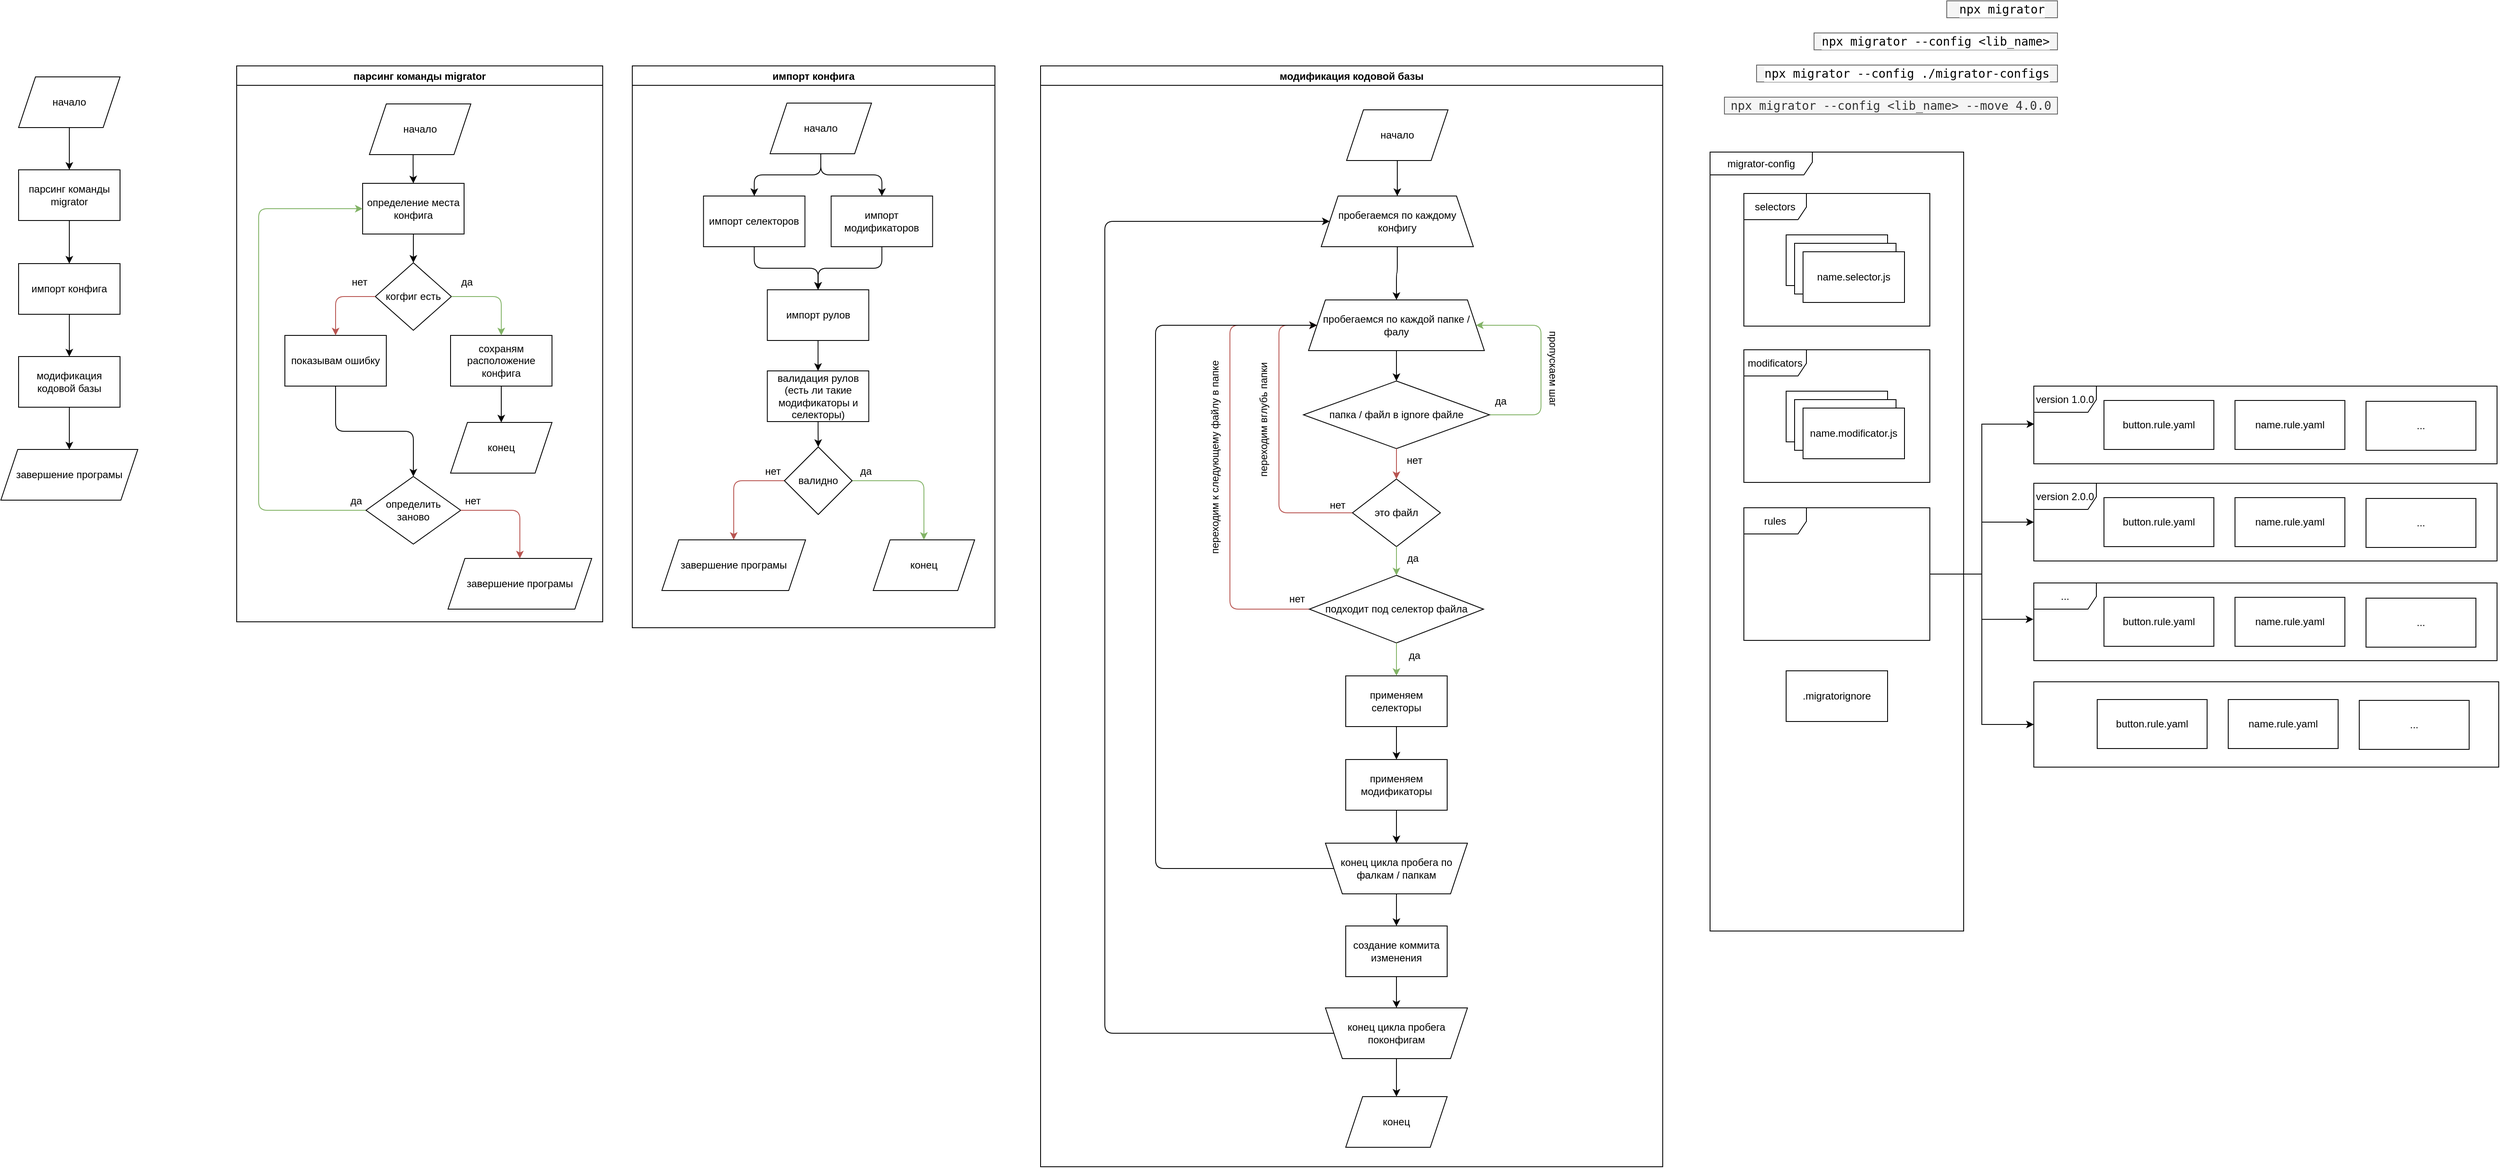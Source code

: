 <mxfile>
    <diagram id="eoj9MSnaxErYWUOsbj-o" name="Страница 1">
        <mxGraphModel dx="4231" dy="1509" grid="0" gridSize="10" guides="1" tooltips="1" connect="1" arrows="1" fold="1" page="0" pageScale="1" pageWidth="827" pageHeight="1169" math="0" shadow="0">
            <root>
                <mxCell id="0"/>
                <mxCell id="1" parent="0"/>
                <mxCell id="PYiMBZbeEy-rtbewGdzI-21" value="migrator-config" style="shape=umlFrame;whiteSpace=wrap;html=1;width=121;height=27;" parent="1" vertex="1">
                    <mxGeometry x="507" y="471" width="300" height="922" as="geometry"/>
                </mxCell>
                <mxCell id="3" value="" style="group" parent="1" vertex="1" connectable="0">
                    <mxGeometry x="547" y="520" width="220" height="157" as="geometry"/>
                </mxCell>
                <mxCell id="PYiMBZbeEy-rtbewGdzI-22" value="selectors" style="shape=umlFrame;whiteSpace=wrap;html=1;width=74;height=31;" parent="3" vertex="1">
                    <mxGeometry width="220" height="157" as="geometry"/>
                </mxCell>
                <mxCell id="2" value="" style="group" parent="3" vertex="1" connectable="0">
                    <mxGeometry x="50" y="49" width="140" height="80" as="geometry"/>
                </mxCell>
                <mxCell id="PYiMBZbeEy-rtbewGdzI-23" value="name.selector.js" style="rounded=0;whiteSpace=wrap;html=1;" parent="2" vertex="1">
                    <mxGeometry width="120" height="60" as="geometry"/>
                </mxCell>
                <mxCell id="PYiMBZbeEy-rtbewGdzI-24" value="name.selector.js" style="rounded=0;whiteSpace=wrap;html=1;" parent="2" vertex="1">
                    <mxGeometry x="10" y="10" width="120" height="60" as="geometry"/>
                </mxCell>
                <mxCell id="PYiMBZbeEy-rtbewGdzI-25" value="name.selector.js" style="rounded=0;whiteSpace=wrap;html=1;" parent="2" vertex="1">
                    <mxGeometry x="20" y="20" width="120" height="60" as="geometry"/>
                </mxCell>
                <mxCell id="5" value="" style="group" parent="1" vertex="1" connectable="0">
                    <mxGeometry x="547" y="705" width="220" height="157" as="geometry"/>
                </mxCell>
                <mxCell id="PYiMBZbeEy-rtbewGdzI-26" value="modificators" style="shape=umlFrame;whiteSpace=wrap;html=1;width=74;height=31;" parent="5" vertex="1">
                    <mxGeometry width="220" height="157" as="geometry"/>
                </mxCell>
                <mxCell id="4" value="" style="group" parent="5" vertex="1" connectable="0">
                    <mxGeometry x="50" y="49" width="140" height="80" as="geometry"/>
                </mxCell>
                <mxCell id="PYiMBZbeEy-rtbewGdzI-27" value="name.rules.js" style="rounded=0;whiteSpace=wrap;html=1;" parent="4" vertex="1">
                    <mxGeometry width="120" height="60" as="geometry"/>
                </mxCell>
                <mxCell id="PYiMBZbeEy-rtbewGdzI-28" value="name.rules.js" style="rounded=0;whiteSpace=wrap;html=1;" parent="4" vertex="1">
                    <mxGeometry x="10" y="10" width="120" height="60" as="geometry"/>
                </mxCell>
                <mxCell id="PYiMBZbeEy-rtbewGdzI-29" value="name.modificator.js" style="rounded=0;whiteSpace=wrap;html=1;" parent="4" vertex="1">
                    <mxGeometry x="20" y="20" width="120" height="60" as="geometry"/>
                </mxCell>
                <mxCell id="6" value="" style="group" parent="1" vertex="1" connectable="0">
                    <mxGeometry x="547" y="892" width="220" height="157" as="geometry"/>
                </mxCell>
                <mxCell id="7" value="rules" style="shape=umlFrame;whiteSpace=wrap;html=1;width=74;height=31;" parent="6" vertex="1">
                    <mxGeometry width="220" height="157" as="geometry"/>
                </mxCell>
                <mxCell id="18" value=".migratorignore" style="rounded=0;whiteSpace=wrap;html=1;" parent="1" vertex="1">
                    <mxGeometry x="597" y="1085" width="120" height="60" as="geometry"/>
                </mxCell>
                <mxCell id="19" value="&lt;meta charset=&quot;utf-8&quot;&gt;&lt;div style=&quot;color: rgb(0, 0, 0); background-color: rgb(255, 255, 255); font-family: &amp;quot;droid sans mono&amp;quot;, monospace, monospace, &amp;quot;droid sans fallback&amp;quot;; font-weight: normal; font-size: 14px; line-height: 19px;&quot;&gt;&lt;div&gt;&lt;span style=&quot;color: #000000&quot;&gt;npx migrator --config &amp;lt;lib_name&amp;gt;&lt;/span&gt;&lt;/div&gt;&lt;/div&gt;" style="text;html=1;strokeColor=#666666;fillColor=#f5f5f5;align=center;verticalAlign=middle;whiteSpace=wrap;rounded=0;fontColor=#333333;" parent="1" vertex="1">
                    <mxGeometry x="630" y="330" width="288" height="20" as="geometry"/>
                </mxCell>
                <mxCell id="20" value="&lt;div style=&quot;font-family: &amp;#34;droid sans mono&amp;#34; , monospace , monospace , &amp;#34;droid sans fallback&amp;#34; ; font-size: 14px ; line-height: 19px&quot;&gt;npx migrator --config &amp;lt;lib_name&amp;gt; --move 4.0.0&lt;/div&gt;" style="text;html=1;strokeColor=#666666;fillColor=#f5f5f5;align=center;verticalAlign=middle;whiteSpace=wrap;rounded=0;fontColor=#333333;" parent="1" vertex="1">
                    <mxGeometry x="524" y="406" width="394" height="20" as="geometry"/>
                </mxCell>
                <mxCell id="21" value="&lt;meta charset=&quot;utf-8&quot;&gt;&lt;div style=&quot;color: rgb(0, 0, 0); background-color: rgb(255, 255, 255); font-family: &amp;quot;droid sans mono&amp;quot;, monospace, monospace, &amp;quot;droid sans fallback&amp;quot;; font-weight: normal; font-size: 14px; line-height: 19px;&quot;&gt;&lt;div&gt;&lt;span style=&quot;color: #000000&quot;&gt;npx migrator --config ./migrator-configs&lt;/span&gt;&lt;/div&gt;&lt;/div&gt;" style="text;html=1;strokeColor=#666666;fillColor=#f5f5f5;align=center;verticalAlign=middle;whiteSpace=wrap;rounded=0;fontColor=#333333;" parent="1" vertex="1">
                    <mxGeometry x="562" y="368" width="356" height="20" as="geometry"/>
                </mxCell>
                <mxCell id="22" value="&lt;div style=&quot;color: rgb(0 , 0 , 0) ; background-color: rgb(255 , 255 , 255) ; font-family: &amp;#34;droid sans mono&amp;#34; , monospace , monospace , &amp;#34;droid sans fallback&amp;#34; ; font-weight: normal ; font-size: 14px ; line-height: 19px&quot;&gt;&lt;div&gt;&lt;span style=&quot;color: #000000&quot;&gt;npx migrator&lt;/span&gt;&lt;/div&gt;&lt;/div&gt;" style="text;html=1;strokeColor=#666666;fillColor=#f5f5f5;align=center;verticalAlign=middle;whiteSpace=wrap;rounded=0;fontColor=#333333;" parent="1" vertex="1">
                    <mxGeometry x="787" y="292" width="131" height="20" as="geometry"/>
                </mxCell>
                <mxCell id="56" value="version 1.0.0" style="shape=umlFrame;whiteSpace=wrap;html=1;width=74;height=31;" parent="1" vertex="1">
                    <mxGeometry x="890" y="748" width="548" height="92" as="geometry"/>
                </mxCell>
                <mxCell id="70" value="..." style="rounded=0;whiteSpace=wrap;html=1;" parent="1" vertex="1">
                    <mxGeometry x="1283" y="766" width="130" height="58" as="geometry"/>
                </mxCell>
                <mxCell id="66" value="name.rule.yaml" style="rounded=0;whiteSpace=wrap;html=1;" parent="1" vertex="1">
                    <mxGeometry x="1128" y="765" width="130" height="58" as="geometry"/>
                </mxCell>
                <mxCell id="11" value="button.rule.yaml" style="rounded=0;whiteSpace=wrap;html=1;" parent="1" vertex="1">
                    <mxGeometry x="973" y="765" width="130" height="58" as="geometry"/>
                </mxCell>
                <mxCell id="72" value="version 2.0.0" style="shape=umlFrame;whiteSpace=wrap;html=1;width=74;height=31;" parent="1" vertex="1">
                    <mxGeometry x="890" y="863" width="548" height="92" as="geometry"/>
                </mxCell>
                <mxCell id="73" value="..." style="rounded=0;whiteSpace=wrap;html=1;" parent="1" vertex="1">
                    <mxGeometry x="1283" y="881" width="130" height="58" as="geometry"/>
                </mxCell>
                <mxCell id="74" value="name.rule.yaml" style="rounded=0;whiteSpace=wrap;html=1;" parent="1" vertex="1">
                    <mxGeometry x="1128" y="880" width="130" height="58" as="geometry"/>
                </mxCell>
                <mxCell id="75" value="button.rule.yaml" style="rounded=0;whiteSpace=wrap;html=1;" parent="1" vertex="1">
                    <mxGeometry x="973" y="880" width="130" height="58" as="geometry"/>
                </mxCell>
                <mxCell id="76" style="edgeStyle=orthogonalEdgeStyle;rounded=0;orthogonalLoop=1;jettySize=auto;html=1;" parent="1" source="7" target="72" edge="1">
                    <mxGeometry relative="1" as="geometry"/>
                </mxCell>
                <mxCell id="77" value="..." style="shape=umlFrame;whiteSpace=wrap;html=1;width=74;height=31;" parent="1" vertex="1">
                    <mxGeometry x="890" y="981" width="548" height="92" as="geometry"/>
                </mxCell>
                <mxCell id="78" value="..." style="rounded=0;whiteSpace=wrap;html=1;" parent="1" vertex="1">
                    <mxGeometry x="1283" y="999" width="130" height="58" as="geometry"/>
                </mxCell>
                <mxCell id="79" value="name.rule.yaml" style="rounded=0;whiteSpace=wrap;html=1;" parent="1" vertex="1">
                    <mxGeometry x="1128" y="998" width="130" height="58" as="geometry"/>
                </mxCell>
                <mxCell id="80" value="button.rule.yaml" style="rounded=0;whiteSpace=wrap;html=1;" parent="1" vertex="1">
                    <mxGeometry x="973" y="998" width="130" height="58" as="geometry"/>
                </mxCell>
                <mxCell id="81" style="edgeStyle=orthogonalEdgeStyle;rounded=0;orthogonalLoop=1;jettySize=auto;html=1;entryX=-0.001;entryY=0.468;entryDx=0;entryDy=0;entryPerimeter=0;" parent="1" source="7" target="77" edge="1">
                    <mxGeometry relative="1" as="geometry"/>
                </mxCell>
                <mxCell id="82" value="" style="whiteSpace=wrap;html=1;" parent="1" vertex="1">
                    <mxGeometry x="890" y="1098" width="550" height="101" as="geometry"/>
                </mxCell>
                <mxCell id="83" value="button.rule.yaml" style="rounded=0;whiteSpace=wrap;html=1;" parent="1" vertex="1">
                    <mxGeometry x="965" y="1119" width="130" height="58" as="geometry"/>
                </mxCell>
                <mxCell id="84" value="name.rule.yaml" style="rounded=0;whiteSpace=wrap;html=1;" parent="1" vertex="1">
                    <mxGeometry x="1120" y="1119" width="130" height="58" as="geometry"/>
                </mxCell>
                <mxCell id="85" value="..." style="rounded=0;whiteSpace=wrap;html=1;" parent="1" vertex="1">
                    <mxGeometry x="1275" y="1120" width="130" height="58" as="geometry"/>
                </mxCell>
                <mxCell id="86" style="edgeStyle=orthogonalEdgeStyle;rounded=0;orthogonalLoop=1;jettySize=auto;html=1;entryX=0;entryY=0.5;entryDx=0;entryDy=0;" parent="1" source="7" target="82" edge="1">
                    <mxGeometry relative="1" as="geometry"/>
                </mxCell>
                <mxCell id="87" style="edgeStyle=orthogonalEdgeStyle;rounded=0;orthogonalLoop=1;jettySize=auto;html=1;entryX=0.001;entryY=0.489;entryDx=0;entryDy=0;entryPerimeter=0;" parent="1" source="7" target="56" edge="1">
                    <mxGeometry relative="1" as="geometry"/>
                </mxCell>
                <mxCell id="125" value="" style="edgeStyle=orthogonalEdgeStyle;html=1;exitX=0.5;exitY=1;exitDx=0;exitDy=0;" edge="1" parent="1" source="205" target="144">
                    <mxGeometry relative="1" as="geometry">
                        <mxPoint x="-1434" y="434" as="sourcePoint"/>
                    </mxGeometry>
                </mxCell>
                <mxCell id="301" style="edgeStyle=orthogonalEdgeStyle;html=1;exitX=0.5;exitY=1;exitDx=0;exitDy=0;entryX=0.5;entryY=0;entryDx=0;entryDy=0;" edge="1" parent="1" source="130" target="151">
                    <mxGeometry relative="1" as="geometry"/>
                </mxCell>
                <mxCell id="130" value="импорт конфига" style="rounded=0;whiteSpace=wrap;html=1;" vertex="1" parent="1">
                    <mxGeometry x="-1494" y="603" width="120" height="60" as="geometry"/>
                </mxCell>
                <mxCell id="142" value="" style="edgeStyle=orthogonalEdgeStyle;html=1;" edge="1" parent="1" source="144" target="130">
                    <mxGeometry relative="1" as="geometry"/>
                </mxCell>
                <mxCell id="144" value="парсинг команды migrator" style="rounded=0;whiteSpace=wrap;html=1;" vertex="1" parent="1">
                    <mxGeometry x="-1494" y="492" width="120" height="60" as="geometry"/>
                </mxCell>
                <mxCell id="154" value="" style="edgeStyle=orthogonalEdgeStyle;html=1;entryX=0.5;entryY=0;entryDx=0;entryDy=0;" edge="1" parent="1" source="151" target="206">
                    <mxGeometry relative="1" as="geometry">
                        <mxPoint x="-1434" y="823" as="targetPoint"/>
                    </mxGeometry>
                </mxCell>
                <mxCell id="151" value="модификация кодовой базы" style="rounded=0;whiteSpace=wrap;html=1;" vertex="1" parent="1">
                    <mxGeometry x="-1494" y="713" width="120" height="60" as="geometry"/>
                </mxCell>
                <mxCell id="169" value="импорт конфига" style="swimlane;startSize=23;" vertex="1" parent="1">
                    <mxGeometry x="-768" y="369" width="429" height="665" as="geometry"/>
                </mxCell>
                <mxCell id="165" style="edgeStyle=orthogonalEdgeStyle;html=1;exitX=0.5;exitY=1;exitDx=0;exitDy=0;entryX=0.5;entryY=0;entryDx=0;entryDy=0;" edge="1" parent="169" source="166" target="161">
                    <mxGeometry relative="1" as="geometry"/>
                </mxCell>
                <mxCell id="166" value="импорт модификаторов" style="rounded=0;whiteSpace=wrap;html=1;" vertex="1" parent="169">
                    <mxGeometry x="235.25" y="154" width="120" height="60" as="geometry"/>
                </mxCell>
                <mxCell id="158" style="edgeStyle=orthogonalEdgeStyle;html=1;exitX=0.5;exitY=1;exitDx=0;exitDy=0;entryX=0.5;entryY=0;entryDx=0;entryDy=0;" edge="1" parent="169" source="202" target="166">
                    <mxGeometry relative="1" as="geometry">
                        <mxPoint x="219.75" y="109" as="sourcePoint"/>
                    </mxGeometry>
                </mxCell>
                <mxCell id="167" style="edgeStyle=orthogonalEdgeStyle;html=1;exitX=0.5;exitY=1;exitDx=0;exitDy=0;" edge="1" parent="169" source="168" target="161">
                    <mxGeometry relative="1" as="geometry"/>
                </mxCell>
                <mxCell id="168" value="импорт селекторов" style="rounded=0;whiteSpace=wrap;html=1;" vertex="1" parent="169">
                    <mxGeometry x="84.25" y="154" width="120" height="60" as="geometry"/>
                </mxCell>
                <mxCell id="157" style="edgeStyle=orthogonalEdgeStyle;html=1;exitX=0.5;exitY=1;exitDx=0;exitDy=0;" edge="1" parent="169" source="202" target="168">
                    <mxGeometry relative="1" as="geometry">
                        <mxPoint x="219.75" y="109" as="sourcePoint"/>
                    </mxGeometry>
                </mxCell>
                <mxCell id="202" value="начало" style="shape=parallelogram;perimeter=parallelogramPerimeter;whiteSpace=wrap;html=1;fixedSize=1;" vertex="1" parent="169">
                    <mxGeometry x="163" y="44" width="120" height="60" as="geometry"/>
                </mxCell>
                <mxCell id="203" value="конец" style="shape=parallelogram;perimeter=parallelogramPerimeter;whiteSpace=wrap;html=1;fixedSize=1;" vertex="1" parent="169">
                    <mxGeometry x="285" y="561" width="120" height="60" as="geometry"/>
                </mxCell>
                <mxCell id="228" value="" style="edgeStyle=orthogonalEdgeStyle;html=1;" edge="1" parent="169" source="213" target="227">
                    <mxGeometry relative="1" as="geometry"/>
                </mxCell>
                <mxCell id="213" value="валидация рулов&lt;br&gt;(есть ли такие модификаторы и селекторы)" style="rounded=0;whiteSpace=wrap;html=1;" vertex="1" parent="169">
                    <mxGeometry x="159.75" y="361" width="120" height="60" as="geometry"/>
                </mxCell>
                <mxCell id="214" value="" style="edgeStyle=orthogonalEdgeStyle;html=1;" edge="1" parent="169" source="161" target="213">
                    <mxGeometry relative="1" as="geometry"/>
                </mxCell>
                <mxCell id="161" value="импорт рулов" style="rounded=0;whiteSpace=wrap;html=1;" vertex="1" parent="169">
                    <mxGeometry x="159.75" y="265" width="120" height="60" as="geometry"/>
                </mxCell>
                <mxCell id="243" style="edgeStyle=orthogonalEdgeStyle;html=1;exitX=1;exitY=0.5;exitDx=0;exitDy=0;entryX=0.5;entryY=0;entryDx=0;entryDy=0;fillColor=#d5e8d4;strokeColor=#82b366;" edge="1" parent="169" source="227" target="203">
                    <mxGeometry relative="1" as="geometry"/>
                </mxCell>
                <mxCell id="246" style="edgeStyle=orthogonalEdgeStyle;html=1;exitX=0;exitY=0.5;exitDx=0;exitDy=0;entryX=0.5;entryY=0;entryDx=0;entryDy=0;fillColor=#f8cecc;strokeColor=#b85450;" edge="1" parent="169" source="227" target="244">
                    <mxGeometry relative="1" as="geometry"/>
                </mxCell>
                <mxCell id="227" value="валидно" style="rhombus;whiteSpace=wrap;html=1;" vertex="1" parent="169">
                    <mxGeometry x="180" y="451" width="80" height="80" as="geometry"/>
                </mxCell>
                <mxCell id="244" value="завершение програмы" style="shape=parallelogram;perimeter=parallelogramPerimeter;whiteSpace=wrap;html=1;fixedSize=1;" vertex="1" parent="169">
                    <mxGeometry x="35" y="561" width="170" height="60" as="geometry"/>
                </mxCell>
                <mxCell id="247" value="да" style="text;html=1;align=center;verticalAlign=middle;resizable=0;points=[];autosize=1;strokeColor=none;" vertex="1" parent="169">
                    <mxGeometry x="264" y="471" width="24" height="18" as="geometry"/>
                </mxCell>
                <mxCell id="248" value="нет" style="text;html=1;align=center;verticalAlign=middle;resizable=0;points=[];autosize=1;strokeColor=none;" vertex="1" parent="169">
                    <mxGeometry x="152" y="471" width="28" height="18" as="geometry"/>
                </mxCell>
                <mxCell id="204" value="парсинг команды migrator" style="swimlane;" vertex="1" parent="1">
                    <mxGeometry x="-1236" y="369" width="433" height="658" as="geometry">
                        <mxRectangle x="-954" y="369" width="184" height="23" as="alternateBounds"/>
                    </mxGeometry>
                </mxCell>
                <mxCell id="173" value="определение места конфига" style="rounded=0;whiteSpace=wrap;html=1;" vertex="1" parent="204">
                    <mxGeometry x="149" y="139" width="120" height="60" as="geometry"/>
                </mxCell>
                <mxCell id="175" value="когфиг есть" style="rhombus;whiteSpace=wrap;html=1;" vertex="1" parent="204">
                    <mxGeometry x="164" y="233" width="90" height="80" as="geometry"/>
                </mxCell>
                <mxCell id="178" value="" style="edgeStyle=orthogonalEdgeStyle;html=1;" edge="1" parent="204" source="173" target="175">
                    <mxGeometry relative="1" as="geometry"/>
                </mxCell>
                <mxCell id="179" value="сохраням расположение конфига" style="rounded=0;whiteSpace=wrap;html=1;" vertex="1" parent="204">
                    <mxGeometry x="253" y="319" width="120" height="60" as="geometry"/>
                </mxCell>
                <mxCell id="177" style="edgeStyle=orthogonalEdgeStyle;html=1;exitX=1;exitY=0.5;exitDx=0;exitDy=0;entryX=0.5;entryY=0;entryDx=0;entryDy=0;fillColor=#d5e8d4;strokeColor=#82b366;" edge="1" parent="204" source="175" target="179">
                    <mxGeometry relative="1" as="geometry">
                        <mxPoint x="282.462" y="337.423" as="targetPoint"/>
                    </mxGeometry>
                </mxCell>
                <mxCell id="182" value="да" style="text;html=1;align=center;verticalAlign=middle;resizable=0;points=[];autosize=1;strokeColor=none;" vertex="1" parent="204">
                    <mxGeometry x="260" y="247" width="24" height="18" as="geometry"/>
                </mxCell>
                <mxCell id="184" value="показывам ошибку" style="rounded=0;whiteSpace=wrap;html=1;" vertex="1" parent="204">
                    <mxGeometry x="57" y="319" width="120" height="60" as="geometry"/>
                </mxCell>
                <mxCell id="185" style="edgeStyle=orthogonalEdgeStyle;html=1;exitX=0;exitY=0.5;exitDx=0;exitDy=0;entryX=0.5;entryY=0;entryDx=0;entryDy=0;fillColor=#f8cecc;strokeColor=#b85450;" edge="1" parent="204" source="175" target="184">
                    <mxGeometry relative="1" as="geometry"/>
                </mxCell>
                <mxCell id="186" value="нет" style="text;html=1;align=center;verticalAlign=middle;resizable=0;points=[];autosize=1;strokeColor=none;" vertex="1" parent="204">
                    <mxGeometry x="131" y="247" width="28" height="18" as="geometry"/>
                </mxCell>
                <mxCell id="192" style="edgeStyle=orthogonalEdgeStyle;html=1;exitX=0;exitY=0.5;exitDx=0;exitDy=0;entryX=0;entryY=0.5;entryDx=0;entryDy=0;fillColor=#d5e8d4;strokeColor=#82b366;" edge="1" parent="204" source="189" target="173">
                    <mxGeometry relative="1" as="geometry">
                        <Array as="points">
                            <mxPoint x="26" y="526"/>
                            <mxPoint x="26" y="169"/>
                        </Array>
                    </mxGeometry>
                </mxCell>
                <mxCell id="189" value="&amp;nbsp;определить&amp;nbsp; заново" style="rhombus;whiteSpace=wrap;html=1;" vertex="1" parent="204">
                    <mxGeometry x="153" y="486" width="112" height="80" as="geometry"/>
                </mxCell>
                <mxCell id="191" style="edgeStyle=orthogonalEdgeStyle;html=1;exitX=0.5;exitY=1;exitDx=0;exitDy=0;entryX=0.5;entryY=0;entryDx=0;entryDy=0;" edge="1" parent="204" source="184" target="189">
                    <mxGeometry relative="1" as="geometry"/>
                </mxCell>
                <mxCell id="193" value="да" style="text;html=1;align=center;verticalAlign=middle;resizable=0;points=[];autosize=1;strokeColor=none;" vertex="1" parent="204">
                    <mxGeometry x="129" y="506" width="24" height="18" as="geometry"/>
                </mxCell>
                <mxCell id="198" value="нет" style="text;html=1;align=center;verticalAlign=middle;resizable=0;points=[];autosize=1;strokeColor=none;" vertex="1" parent="204">
                    <mxGeometry x="265" y="506" width="28" height="18" as="geometry"/>
                </mxCell>
                <mxCell id="199" value="начало" style="shape=parallelogram;perimeter=parallelogramPerimeter;whiteSpace=wrap;html=1;fixedSize=1;" vertex="1" parent="204">
                    <mxGeometry x="157" y="45" width="120" height="60" as="geometry"/>
                </mxCell>
                <mxCell id="181" value="" style="edgeStyle=orthogonalEdgeStyle;html=1;exitX=0.431;exitY=1.004;exitDx=0;exitDy=0;exitPerimeter=0;" edge="1" parent="204" source="199" target="173">
                    <mxGeometry relative="1" as="geometry">
                        <mxPoint x="209" y="105" as="sourcePoint"/>
                    </mxGeometry>
                </mxCell>
                <mxCell id="200" value="конец" style="shape=parallelogram;perimeter=parallelogramPerimeter;whiteSpace=wrap;html=1;fixedSize=1;" vertex="1" parent="204">
                    <mxGeometry x="253" y="422" width="120" height="60" as="geometry"/>
                </mxCell>
                <mxCell id="195" value="" style="edgeStyle=orthogonalEdgeStyle;html=1;entryX=0.5;entryY=0;entryDx=0;entryDy=0;" edge="1" parent="204" source="179" target="200">
                    <mxGeometry relative="1" as="geometry">
                        <mxPoint x="313" y="426" as="targetPoint"/>
                    </mxGeometry>
                </mxCell>
                <mxCell id="201" value="завершение програмы" style="shape=parallelogram;perimeter=parallelogramPerimeter;whiteSpace=wrap;html=1;fixedSize=1;" vertex="1" parent="204">
                    <mxGeometry x="250" y="583" width="170" height="60" as="geometry"/>
                </mxCell>
                <mxCell id="197" style="edgeStyle=orthogonalEdgeStyle;html=1;exitX=1;exitY=0.5;exitDx=0;exitDy=0;entryX=0.5;entryY=0;entryDx=0;entryDy=0;fillColor=#f8cecc;strokeColor=#b85450;" edge="1" parent="204" source="189" target="201">
                    <mxGeometry relative="1" as="geometry">
                        <mxPoint x="313" y="577" as="targetPoint"/>
                    </mxGeometry>
                </mxCell>
                <mxCell id="205" value="начало" style="shape=parallelogram;perimeter=parallelogramPerimeter;whiteSpace=wrap;html=1;fixedSize=1;" vertex="1" parent="1">
                    <mxGeometry x="-1494" y="382" width="120" height="60" as="geometry"/>
                </mxCell>
                <mxCell id="206" value="завершение програмы" style="shape=parallelogram;perimeter=parallelogramPerimeter;whiteSpace=wrap;html=1;fixedSize=1;" vertex="1" parent="1">
                    <mxGeometry x="-1515" y="823" width="162" height="60" as="geometry"/>
                </mxCell>
                <mxCell id="299" value="модификация кодовой базы" style="swimlane;startSize=23;" vertex="1" parent="1">
                    <mxGeometry x="-285" y="369" width="736" height="1303" as="geometry"/>
                </mxCell>
                <mxCell id="249" value="начало" style="shape=parallelogram;perimeter=parallelogramPerimeter;whiteSpace=wrap;html=1;fixedSize=1;" vertex="1" parent="299">
                    <mxGeometry x="362" y="52" width="120" height="60" as="geometry"/>
                </mxCell>
                <mxCell id="257" value="пробегаемся по каждой папке / фалу" style="shape=trapezoid;perimeter=trapezoidPerimeter;whiteSpace=wrap;html=1;fixedSize=1;" vertex="1" parent="299">
                    <mxGeometry x="317" y="277" width="208" height="60" as="geometry"/>
                </mxCell>
                <mxCell id="262" style="edgeStyle=orthogonalEdgeStyle;html=1;exitX=1;exitY=0.5;exitDx=0;exitDy=0;entryX=1;entryY=0.5;entryDx=0;entryDy=0;fillColor=#d5e8d4;strokeColor=#82b366;" edge="1" parent="299" source="259" target="257">
                    <mxGeometry relative="1" as="geometry">
                        <Array as="points">
                            <mxPoint x="592" y="413"/>
                            <mxPoint x="592" y="307"/>
                        </Array>
                    </mxGeometry>
                </mxCell>
                <mxCell id="259" value="&lt;span&gt;папка / файл в ignore файле&lt;/span&gt;" style="rhombus;whiteSpace=wrap;html=1;" vertex="1" parent="299">
                    <mxGeometry x="311" y="373" width="220" height="80" as="geometry"/>
                </mxCell>
                <mxCell id="260" value="" style="edgeStyle=orthogonalEdgeStyle;html=1;" edge="1" parent="299" source="257" target="259">
                    <mxGeometry relative="1" as="geometry"/>
                </mxCell>
                <mxCell id="263" value="да" style="text;html=1;align=center;verticalAlign=middle;resizable=0;points=[];autosize=1;strokeColor=none;" vertex="1" parent="299">
                    <mxGeometry x="532" y="388" width="24" height="18" as="geometry"/>
                </mxCell>
                <mxCell id="264" value="пропускаем шаг" style="text;html=1;align=center;verticalAlign=middle;resizable=0;points=[];autosize=1;strokeColor=none;rotation=90;" vertex="1" parent="299">
                    <mxGeometry x="556" y="349" width="100" height="18" as="geometry"/>
                </mxCell>
                <mxCell id="271" style="edgeStyle=orthogonalEdgeStyle;html=1;exitX=0;exitY=0.5;exitDx=0;exitDy=0;entryX=0;entryY=0.5;entryDx=0;entryDy=0;fillColor=#f8cecc;strokeColor=#b85450;" edge="1" parent="299" source="265" target="257">
                    <mxGeometry relative="1" as="geometry">
                        <Array as="points">
                            <mxPoint x="282" y="529"/>
                            <mxPoint x="282" y="307"/>
                        </Array>
                    </mxGeometry>
                </mxCell>
                <mxCell id="265" value="&lt;span&gt;это файл&lt;/span&gt;" style="rhombus;whiteSpace=wrap;html=1;" vertex="1" parent="299">
                    <mxGeometry x="369" y="489" width="104" height="80" as="geometry"/>
                </mxCell>
                <mxCell id="266" value="" style="edgeStyle=orthogonalEdgeStyle;html=1;fillColor=#f8cecc;strokeColor=#b85450;" edge="1" parent="299" source="259" target="265">
                    <mxGeometry relative="1" as="geometry"/>
                </mxCell>
                <mxCell id="268" value="да" style="text;html=1;align=center;verticalAlign=middle;resizable=0;points=[];autosize=1;strokeColor=none;" vertex="1" parent="299">
                    <mxGeometry x="428" y="574" width="24" height="18" as="geometry"/>
                </mxCell>
                <mxCell id="269" value="нет" style="text;html=1;align=center;verticalAlign=middle;resizable=0;points=[];autosize=1;strokeColor=none;" vertex="1" parent="299">
                    <mxGeometry x="428" y="458" width="28" height="18" as="geometry"/>
                </mxCell>
                <mxCell id="272" value="нет" style="text;html=1;align=center;verticalAlign=middle;resizable=0;points=[];autosize=1;strokeColor=none;" vertex="1" parent="299">
                    <mxGeometry x="337" y="511" width="28" height="18" as="geometry"/>
                </mxCell>
                <mxCell id="273" value="переходим вглубь папки" style="text;html=1;align=center;verticalAlign=middle;resizable=0;points=[];autosize=1;strokeColor=none;rotation=-90;" vertex="1" parent="299">
                    <mxGeometry x="191" y="410" width="146" height="18" as="geometry"/>
                </mxCell>
                <mxCell id="276" style="edgeStyle=orthogonalEdgeStyle;html=1;exitX=0;exitY=0.5;exitDx=0;exitDy=0;entryX=0;entryY=0.5;entryDx=0;entryDy=0;fillColor=#f8cecc;strokeColor=#b85450;" edge="1" parent="299" source="274" target="257">
                    <mxGeometry relative="1" as="geometry">
                        <Array as="points">
                            <mxPoint x="224" y="643"/>
                            <mxPoint x="224" y="307"/>
                        </Array>
                    </mxGeometry>
                </mxCell>
                <mxCell id="274" value="подходит под селектор файла" style="rhombus;whiteSpace=wrap;html=1;" vertex="1" parent="299">
                    <mxGeometry x="318" y="603" width="206" height="80" as="geometry"/>
                </mxCell>
                <mxCell id="275" value="" style="edgeStyle=orthogonalEdgeStyle;html=1;fillColor=#d5e8d4;strokeColor=#82b366;" edge="1" parent="299" source="265" target="274">
                    <mxGeometry relative="1" as="geometry"/>
                </mxCell>
                <mxCell id="277" value="нет" style="text;html=1;align=center;verticalAlign=middle;resizable=0;points=[];autosize=1;strokeColor=none;" vertex="1" parent="299">
                    <mxGeometry x="289" y="622" width="28" height="18" as="geometry"/>
                </mxCell>
                <mxCell id="278" value="переходим к следующему файлу в папке" style="text;html=1;align=center;verticalAlign=middle;resizable=0;points=[];autosize=1;strokeColor=none;rotation=-90;" vertex="1" parent="299">
                    <mxGeometry x="87" y="455" width="239" height="18" as="geometry"/>
                </mxCell>
                <mxCell id="279" value="применяем селекторы" style="whiteSpace=wrap;html=1;" vertex="1" parent="299">
                    <mxGeometry x="361" y="722" width="120" height="60" as="geometry"/>
                </mxCell>
                <mxCell id="280" value="" style="edgeStyle=orthogonalEdgeStyle;html=1;fillColor=#d5e8d4;strokeColor=#82b366;" edge="1" parent="299" source="274" target="279">
                    <mxGeometry relative="1" as="geometry"/>
                </mxCell>
                <mxCell id="281" value="да" style="text;html=1;align=center;verticalAlign=middle;resizable=0;points=[];autosize=1;strokeColor=none;" vertex="1" parent="299">
                    <mxGeometry x="430" y="689" width="24" height="18" as="geometry"/>
                </mxCell>
                <mxCell id="283" value="применяем модификаторы" style="whiteSpace=wrap;html=1;" vertex="1" parent="299">
                    <mxGeometry x="361" y="821" width="120" height="60" as="geometry"/>
                </mxCell>
                <mxCell id="284" value="" style="edgeStyle=orthogonalEdgeStyle;html=1;" edge="1" parent="299" source="279" target="283">
                    <mxGeometry relative="1" as="geometry"/>
                </mxCell>
                <mxCell id="286" style="edgeStyle=orthogonalEdgeStyle;html=1;exitX=1;exitY=0.5;exitDx=0;exitDy=0;entryX=0;entryY=0.5;entryDx=0;entryDy=0;" edge="1" parent="299" source="285" target="257">
                    <mxGeometry relative="1" as="geometry">
                        <Array as="points">
                            <mxPoint x="136" y="950"/>
                            <mxPoint x="136" y="307"/>
                        </Array>
                    </mxGeometry>
                </mxCell>
                <mxCell id="285" value="конец цикла пробега по фалкам / папкам" style="shape=trapezoid;perimeter=trapezoidPerimeter;whiteSpace=wrap;html=1;fixedSize=1;direction=west;" vertex="1" parent="299">
                    <mxGeometry x="337" y="920" width="168" height="60" as="geometry"/>
                </mxCell>
                <mxCell id="287" value="" style="edgeStyle=orthogonalEdgeStyle;html=1;" edge="1" parent="299" source="283" target="285">
                    <mxGeometry relative="1" as="geometry"/>
                </mxCell>
                <mxCell id="290" value="" style="edgeStyle=orthogonalEdgeStyle;html=1;" edge="1" parent="299" source="288" target="257">
                    <mxGeometry relative="1" as="geometry"/>
                </mxCell>
                <mxCell id="288" value="пробегаемся по каждому конфигу" style="shape=trapezoid;perimeter=trapezoidPerimeter;whiteSpace=wrap;html=1;fixedSize=1;" vertex="1" parent="299">
                    <mxGeometry x="332" y="154" width="180" height="60" as="geometry"/>
                </mxCell>
                <mxCell id="289" value="" style="edgeStyle=orthogonalEdgeStyle;html=1;" edge="1" parent="299" source="249" target="288">
                    <mxGeometry relative="1" as="geometry"/>
                </mxCell>
                <mxCell id="293" style="edgeStyle=orthogonalEdgeStyle;html=1;exitX=1;exitY=0.5;exitDx=0;exitDy=0;entryX=0;entryY=0.5;entryDx=0;entryDy=0;" edge="1" parent="299" source="291" target="288">
                    <mxGeometry relative="1" as="geometry">
                        <Array as="points">
                            <mxPoint x="76" y="1145"/>
                            <mxPoint x="76" y="184"/>
                        </Array>
                    </mxGeometry>
                </mxCell>
                <mxCell id="291" value="конец цикла пробега поконфигам" style="shape=trapezoid;perimeter=trapezoidPerimeter;whiteSpace=wrap;html=1;fixedSize=1;direction=west;" vertex="1" parent="299">
                    <mxGeometry x="337" y="1115" width="168" height="60" as="geometry"/>
                </mxCell>
                <mxCell id="294" value="конец" style="shape=parallelogram;perimeter=parallelogramPerimeter;whiteSpace=wrap;html=1;fixedSize=1;" vertex="1" parent="299">
                    <mxGeometry x="361" y="1220" width="120" height="60" as="geometry"/>
                </mxCell>
                <mxCell id="295" value="" style="edgeStyle=orthogonalEdgeStyle;html=1;" edge="1" parent="299" source="291" target="294">
                    <mxGeometry relative="1" as="geometry"/>
                </mxCell>
                <mxCell id="298" value="" style="edgeStyle=orthogonalEdgeStyle;html=1;" edge="1" parent="299" source="296" target="291">
                    <mxGeometry relative="1" as="geometry"/>
                </mxCell>
                <mxCell id="296" value="создание коммита изменения" style="whiteSpace=wrap;html=1;" vertex="1" parent="299">
                    <mxGeometry x="361" y="1018" width="120" height="60" as="geometry"/>
                </mxCell>
                <mxCell id="297" value="" style="edgeStyle=orthogonalEdgeStyle;html=1;" edge="1" parent="299" source="285" target="296">
                    <mxGeometry relative="1" as="geometry"/>
                </mxCell>
            </root>
        </mxGraphModel>
    </diagram>
</mxfile>